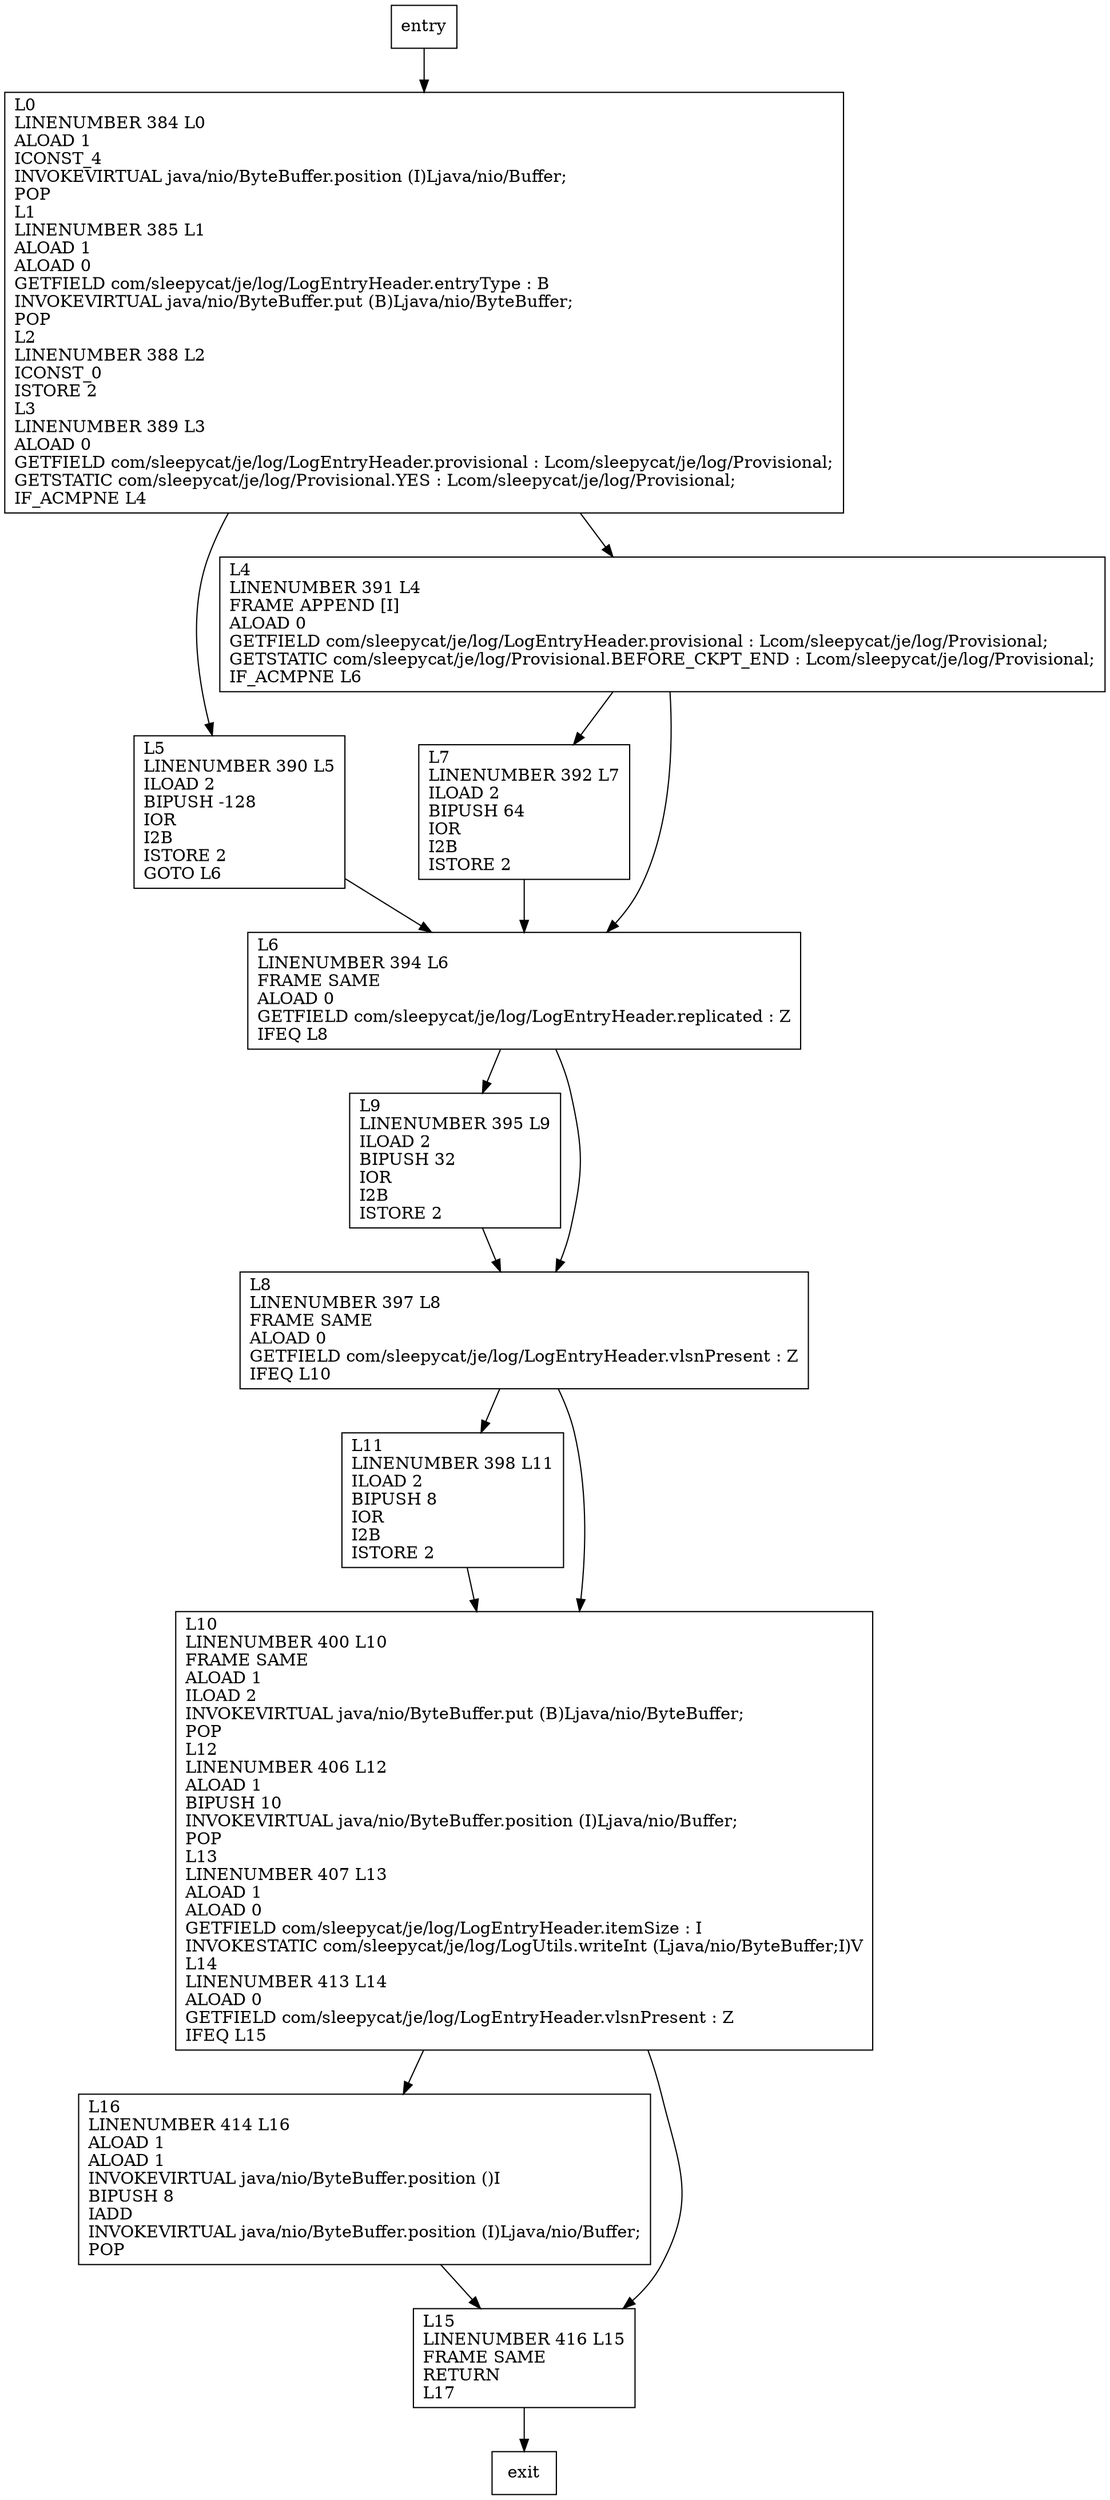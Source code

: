 digraph writeToLog {
node [shape=record];
1100204873 [label="L9\lLINENUMBER 395 L9\lILOAD 2\lBIPUSH 32\lIOR\lI2B\lISTORE 2\l"];
1608760261 [label="L11\lLINENUMBER 398 L11\lILOAD 2\lBIPUSH 8\lIOR\lI2B\lISTORE 2\l"];
695468331 [label="L5\lLINENUMBER 390 L5\lILOAD 2\lBIPUSH -128\lIOR\lI2B\lISTORE 2\lGOTO L6\l"];
1553180032 [label="L16\lLINENUMBER 414 L16\lALOAD 1\lALOAD 1\lINVOKEVIRTUAL java/nio/ByteBuffer.position ()I\lBIPUSH 8\lIADD\lINVOKEVIRTUAL java/nio/ByteBuffer.position (I)Ljava/nio/Buffer;\lPOP\l"];
1223161609 [label="L8\lLINENUMBER 397 L8\lFRAME SAME\lALOAD 0\lGETFIELD com/sleepycat/je/log/LogEntryHeader.vlsnPresent : Z\lIFEQ L10\l"];
2087379430 [label="L7\lLINENUMBER 392 L7\lILOAD 2\lBIPUSH 64\lIOR\lI2B\lISTORE 2\l"];
203650582 [label="L6\lLINENUMBER 394 L6\lFRAME SAME\lALOAD 0\lGETFIELD com/sleepycat/je/log/LogEntryHeader.replicated : Z\lIFEQ L8\l"];
1957495822 [label="L10\lLINENUMBER 400 L10\lFRAME SAME\lALOAD 1\lILOAD 2\lINVOKEVIRTUAL java/nio/ByteBuffer.put (B)Ljava/nio/ByteBuffer;\lPOP\lL12\lLINENUMBER 406 L12\lALOAD 1\lBIPUSH 10\lINVOKEVIRTUAL java/nio/ByteBuffer.position (I)Ljava/nio/Buffer;\lPOP\lL13\lLINENUMBER 407 L13\lALOAD 1\lALOAD 0\lGETFIELD com/sleepycat/je/log/LogEntryHeader.itemSize : I\lINVOKESTATIC com/sleepycat/je/log/LogUtils.writeInt (Ljava/nio/ByteBuffer;I)V\lL14\lLINENUMBER 413 L14\lALOAD 0\lGETFIELD com/sleepycat/je/log/LogEntryHeader.vlsnPresent : Z\lIFEQ L15\l"];
725303377 [label="L15\lLINENUMBER 416 L15\lFRAME SAME\lRETURN\lL17\l"];
1317960003 [label="L4\lLINENUMBER 391 L4\lFRAME APPEND [I]\lALOAD 0\lGETFIELD com/sleepycat/je/log/LogEntryHeader.provisional : Lcom/sleepycat/je/log/Provisional;\lGETSTATIC com/sleepycat/je/log/Provisional.BEFORE_CKPT_END : Lcom/sleepycat/je/log/Provisional;\lIF_ACMPNE L6\l"];
1803773771 [label="L0\lLINENUMBER 384 L0\lALOAD 1\lICONST_4\lINVOKEVIRTUAL java/nio/ByteBuffer.position (I)Ljava/nio/Buffer;\lPOP\lL1\lLINENUMBER 385 L1\lALOAD 1\lALOAD 0\lGETFIELD com/sleepycat/je/log/LogEntryHeader.entryType : B\lINVOKEVIRTUAL java/nio/ByteBuffer.put (B)Ljava/nio/ByteBuffer;\lPOP\lL2\lLINENUMBER 388 L2\lICONST_0\lISTORE 2\lL3\lLINENUMBER 389 L3\lALOAD 0\lGETFIELD com/sleepycat/je/log/LogEntryHeader.provisional : Lcom/sleepycat/je/log/Provisional;\lGETSTATIC com/sleepycat/je/log/Provisional.YES : Lcom/sleepycat/je/log/Provisional;\lIF_ACMPNE L4\l"];
entry;
exit;
1100204873 -> 1223161609
695468331 -> 203650582
1223161609 -> 1608760261
1223161609 -> 1957495822
203650582 -> 1100204873
203650582 -> 1223161609
1957495822 -> 1553180032
1957495822 -> 725303377
725303377 -> exit
entry -> 1803773771
1608760261 -> 1957495822
1553180032 -> 725303377
2087379430 -> 203650582
1317960003 -> 2087379430
1317960003 -> 203650582
1803773771 -> 695468331
1803773771 -> 1317960003
}
